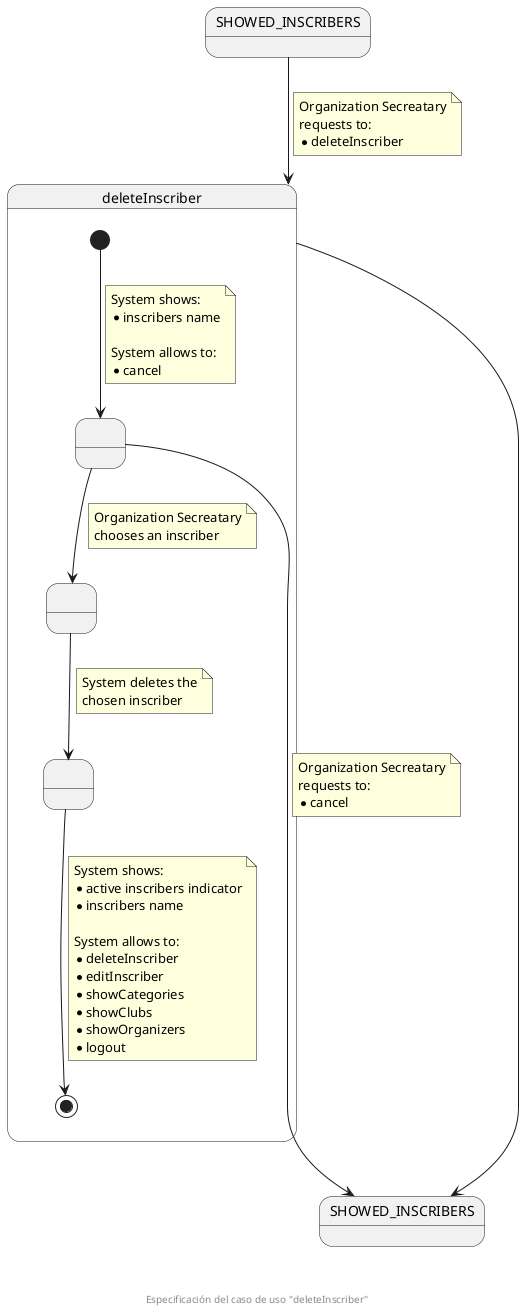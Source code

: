 @startuml
state SHOWED_INSCRIBERS
state "SHOWED_INSCRIBERS" as SHOWED_INSCRIBERS_F
state deleteInscriber {
  state " " as SHOWED_INSCRIBERS_TO_BE_DELETED
  state " " as CHOSEN_INSCRIBER
  state " " as INSCRIBER_DELETED

  [*] --> SHOWED_INSCRIBERS_TO_BE_DELETED
  note on link
    System shows:
    * inscribers name

    System allows to:
    * cancel
  end note
  
  SHOWED_INSCRIBERS_TO_BE_DELETED --> CHOSEN_INSCRIBER
  note on link
    Organization Secreatary
    chooses an inscriber
  end note

  SHOWED_INSCRIBERS_TO_BE_DELETED -down-> SHOWED_INSCRIBERS_F
  note on link
    Organization Secreatary
    requests to:
    * cancel
  end note

  CHOSEN_INSCRIBER --> INSCRIBER_DELETED
  note on link
    System deletes the
    chosen inscriber
  end note

  INSCRIBER_DELETED --> [*]
  note on link
    System shows:
    * active inscribers indicator
    * inscribers name

    System allows to:
    * deleteInscriber
    * editInscriber
    * showCategories
    * showClubs
    * showOrganizers
    * logout
  end note
}

SHOWED_INSCRIBERS --> deleteInscriber
note on link
  Organization Secreatary
  requests to:
  * deleteInscriber
end note

deleteInscriber ------> SHOWED_INSCRIBERS_F

footer \n\n\n Especificación del caso de uso "deleteInscriber"
@enduml
